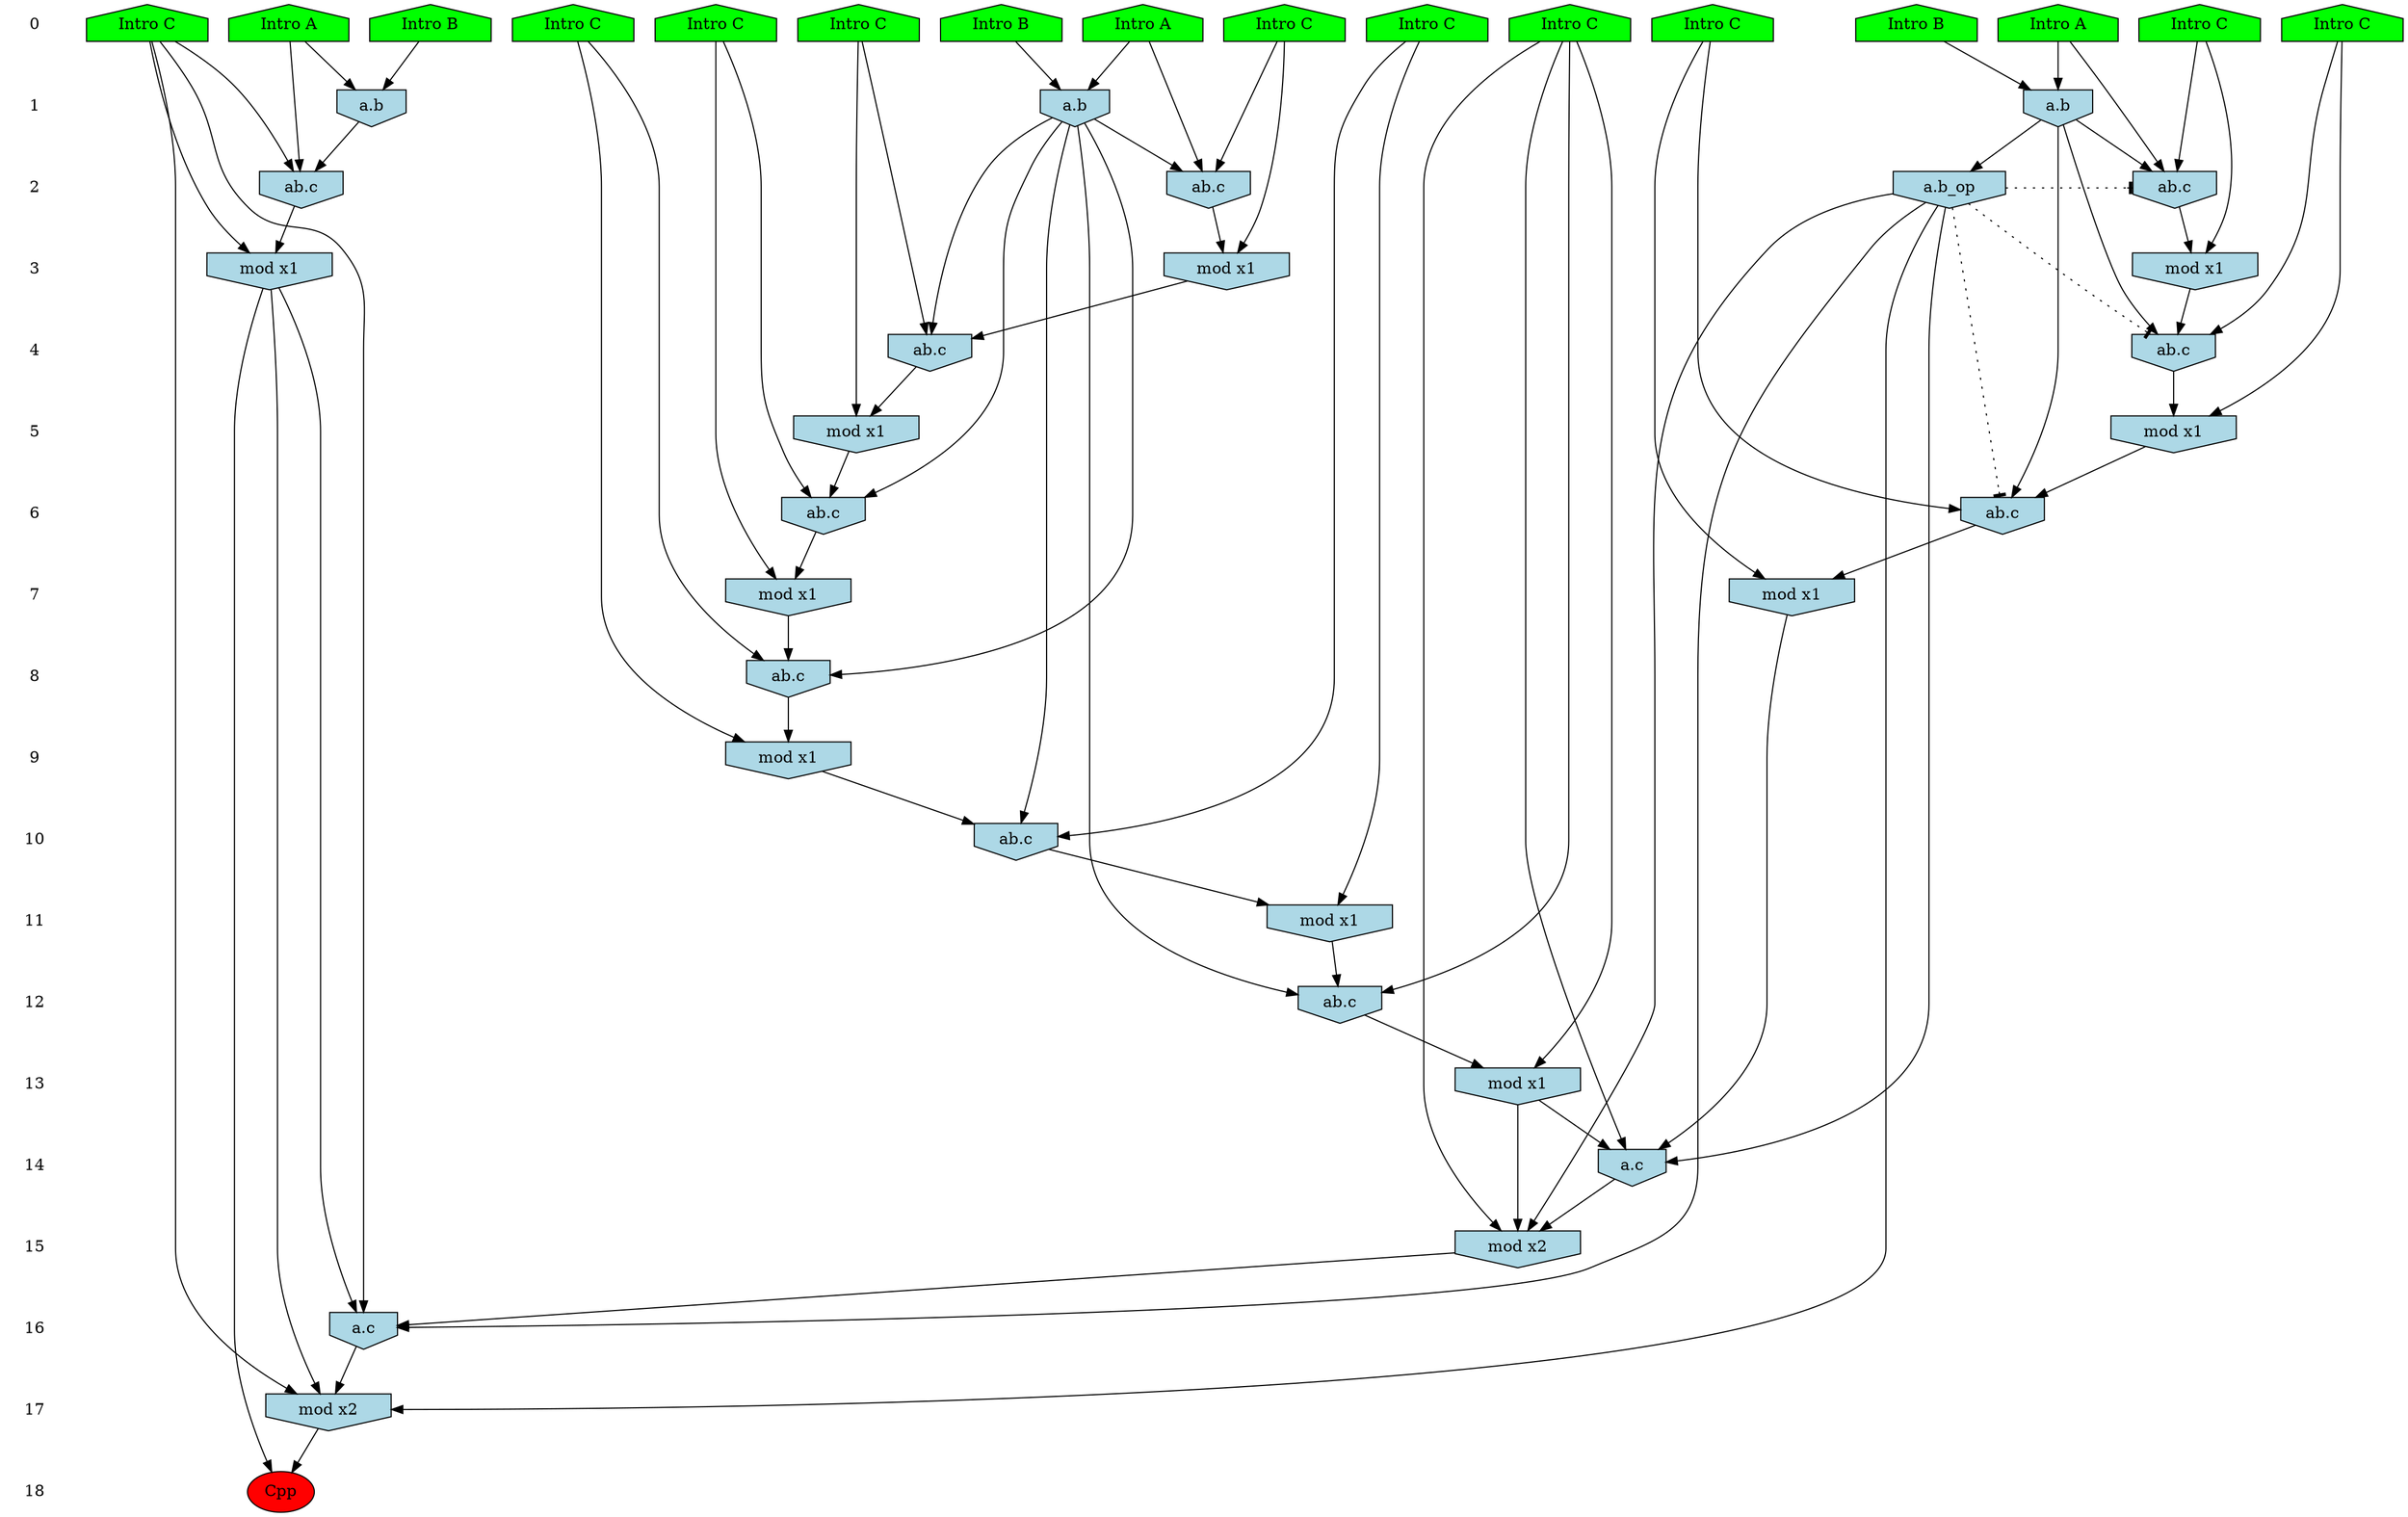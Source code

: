 /* Compression of 1 causal flows obtained in average at 2.109584E+01 t.u */
/* Compressed causal flows were: [3977] */
digraph G{
 ranksep=.5 ; 
{ rank = same ; "0" [shape=plaintext] ; node_1 [label ="Intro A", shape=house, style=filled, fillcolor=green] ;
node_2 [label ="Intro B", shape=house, style=filled, fillcolor=green] ;
node_3 [label ="Intro B", shape=house, style=filled, fillcolor=green] ;
node_4 [label ="Intro A", shape=house, style=filled, fillcolor=green] ;
node_5 [label ="Intro B", shape=house, style=filled, fillcolor=green] ;
node_6 [label ="Intro A", shape=house, style=filled, fillcolor=green] ;
node_7 [label ="Intro C", shape=house, style=filled, fillcolor=green] ;
node_8 [label ="Intro C", shape=house, style=filled, fillcolor=green] ;
node_9 [label ="Intro C", shape=house, style=filled, fillcolor=green] ;
node_10 [label ="Intro C", shape=house, style=filled, fillcolor=green] ;
node_11 [label ="Intro C", shape=house, style=filled, fillcolor=green] ;
node_12 [label ="Intro C", shape=house, style=filled, fillcolor=green] ;
node_13 [label ="Intro C", shape=house, style=filled, fillcolor=green] ;
node_14 [label ="Intro C", shape=house, style=filled, fillcolor=green] ;
node_15 [label ="Intro C", shape=house, style=filled, fillcolor=green] ;
node_16 [label ="Intro C", shape=house, style=filled, fillcolor=green] ;
}
{ rank = same ; "1" [shape=plaintext] ; node_17 [label="a.b", shape=invhouse, style=filled, fillcolor = lightblue] ;
node_20 [label="a.b", shape=invhouse, style=filled, fillcolor = lightblue] ;
node_21 [label="a.b", shape=invhouse, style=filled, fillcolor = lightblue] ;
}
{ rank = same ; "2" [shape=plaintext] ; node_18 [label="ab.c", shape=invhouse, style=filled, fillcolor = lightblue] ;
node_22 [label="ab.c", shape=invhouse, style=filled, fillcolor = lightblue] ;
node_23 [label="ab.c", shape=invhouse, style=filled, fillcolor = lightblue] ;
node_36 [label="a.b_op", shape=invhouse, style=filled, fillcolor = lightblue] ;
}
{ rank = same ; "3" [shape=plaintext] ; node_19 [label="mod x1", shape=invhouse, style=filled, fillcolor = lightblue] ;
node_24 [label="mod x1", shape=invhouse, style=filled, fillcolor = lightblue] ;
node_25 [label="mod x1", shape=invhouse, style=filled, fillcolor = lightblue] ;
}
{ rank = same ; "4" [shape=plaintext] ; node_26 [label="ab.c", shape=invhouse, style=filled, fillcolor = lightblue] ;
node_27 [label="ab.c", shape=invhouse, style=filled, fillcolor = lightblue] ;
}
{ rank = same ; "5" [shape=plaintext] ; node_28 [label="mod x1", shape=invhouse, style=filled, fillcolor = lightblue] ;
node_29 [label="mod x1", shape=invhouse, style=filled, fillcolor = lightblue] ;
}
{ rank = same ; "6" [shape=plaintext] ; node_30 [label="ab.c", shape=invhouse, style=filled, fillcolor = lightblue] ;
node_31 [label="ab.c", shape=invhouse, style=filled, fillcolor = lightblue] ;
}
{ rank = same ; "7" [shape=plaintext] ; node_32 [label="mod x1", shape=invhouse, style=filled, fillcolor = lightblue] ;
node_33 [label="mod x1", shape=invhouse, style=filled, fillcolor = lightblue] ;
}
{ rank = same ; "8" [shape=plaintext] ; node_34 [label="ab.c", shape=invhouse, style=filled, fillcolor = lightblue] ;
}
{ rank = same ; "9" [shape=plaintext] ; node_35 [label="mod x1", shape=invhouse, style=filled, fillcolor = lightblue] ;
}
{ rank = same ; "10" [shape=plaintext] ; node_37 [label="ab.c", shape=invhouse, style=filled, fillcolor = lightblue] ;
}
{ rank = same ; "11" [shape=plaintext] ; node_38 [label="mod x1", shape=invhouse, style=filled, fillcolor = lightblue] ;
}
{ rank = same ; "12" [shape=plaintext] ; node_39 [label="ab.c", shape=invhouse, style=filled, fillcolor = lightblue] ;
}
{ rank = same ; "13" [shape=plaintext] ; node_40 [label="mod x1", shape=invhouse, style=filled, fillcolor = lightblue] ;
}
{ rank = same ; "14" [shape=plaintext] ; node_41 [label="a.c", shape=invhouse, style=filled, fillcolor = lightblue] ;
}
{ rank = same ; "15" [shape=plaintext] ; node_42 [label="mod x2", shape=invhouse, style=filled, fillcolor = lightblue] ;
}
{ rank = same ; "16" [shape=plaintext] ; node_43 [label="a.c", shape=invhouse, style=filled, fillcolor = lightblue] ;
}
{ rank = same ; "17" [shape=plaintext] ; node_44 [label="mod x2", shape=invhouse, style=filled, fillcolor = lightblue] ;
}
{ rank = same ; "18" [shape=plaintext] ; node_45 [label ="Cpp", style=filled, fillcolor=red] ;
}
"0" -> "1" [style="invis"]; 
"1" -> "2" [style="invis"]; 
"2" -> "3" [style="invis"]; 
"3" -> "4" [style="invis"]; 
"4" -> "5" [style="invis"]; 
"5" -> "6" [style="invis"]; 
"6" -> "7" [style="invis"]; 
"7" -> "8" [style="invis"]; 
"8" -> "9" [style="invis"]; 
"9" -> "10" [style="invis"]; 
"10" -> "11" [style="invis"]; 
"11" -> "12" [style="invis"]; 
"12" -> "13" [style="invis"]; 
"13" -> "14" [style="invis"]; 
"14" -> "15" [style="invis"]; 
"15" -> "16" [style="invis"]; 
"16" -> "17" [style="invis"]; 
"17" -> "18" [style="invis"]; 
node_3 -> node_17
node_4 -> node_17
node_4 -> node_18
node_11 -> node_18
node_17 -> node_18
node_11 -> node_19
node_18 -> node_19
node_1 -> node_20
node_2 -> node_20
node_5 -> node_21
node_6 -> node_21
node_6 -> node_22
node_9 -> node_22
node_21 -> node_22
node_1 -> node_23
node_10 -> node_23
node_20 -> node_23
node_10 -> node_24
node_23 -> node_24
node_9 -> node_25
node_22 -> node_25
node_15 -> node_26
node_21 -> node_26
node_25 -> node_26
node_13 -> node_27
node_20 -> node_27
node_24 -> node_27
node_15 -> node_28
node_26 -> node_28
node_13 -> node_29
node_27 -> node_29
node_14 -> node_30
node_21 -> node_30
node_28 -> node_30
node_12 -> node_31
node_20 -> node_31
node_29 -> node_31
node_14 -> node_32
node_30 -> node_32
node_12 -> node_33
node_31 -> node_33
node_16 -> node_34
node_21 -> node_34
node_32 -> node_34
node_16 -> node_35
node_34 -> node_35
node_20 -> node_36
node_7 -> node_37
node_21 -> node_37
node_35 -> node_37
node_7 -> node_38
node_37 -> node_38
node_8 -> node_39
node_21 -> node_39
node_38 -> node_39
node_8 -> node_40
node_39 -> node_40
node_8 -> node_41
node_33 -> node_41
node_36 -> node_41
node_40 -> node_41
node_8 -> node_42
node_36 -> node_42
node_40 -> node_42
node_41 -> node_42
node_11 -> node_43
node_19 -> node_43
node_36 -> node_43
node_42 -> node_43
node_11 -> node_44
node_19 -> node_44
node_36 -> node_44
node_43 -> node_44
node_19 -> node_45
node_44 -> node_45
node_36 -> node_31 [style=dotted, arrowhead = tee] 
node_36 -> node_27 [style=dotted, arrowhead = tee] 
node_36 -> node_23 [style=dotted, arrowhead = tee] 
}
/*
 Dot generation time: 0.000215
*/